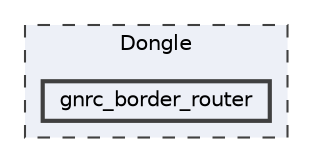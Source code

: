 digraph "/home/mj/Desktop/IoT-Chat-Digitalization/Dongle/gnrc_border_router"
{
 // LATEX_PDF_SIZE
  bgcolor="transparent";
  edge [fontname=Helvetica,fontsize=10,labelfontname=Helvetica,labelfontsize=10];
  node [fontname=Helvetica,fontsize=10,shape=box,height=0.2,width=0.4];
  compound=true
  subgraph clusterdir_f1396d9839af7102108938eb2bebae7b {
    graph [ bgcolor="#edf0f7", pencolor="grey25", label="Dongle", fontname=Helvetica,fontsize=10 style="filled,dashed", URL="dir_f1396d9839af7102108938eb2bebae7b.html",tooltip=""]
  dir_9df01d3d0feca97036dc24716e737bdc [label="gnrc_border_router", fillcolor="#edf0f7", color="grey25", style="filled,bold", URL="dir_9df01d3d0feca97036dc24716e737bdc.html",tooltip=""];
  }
}
